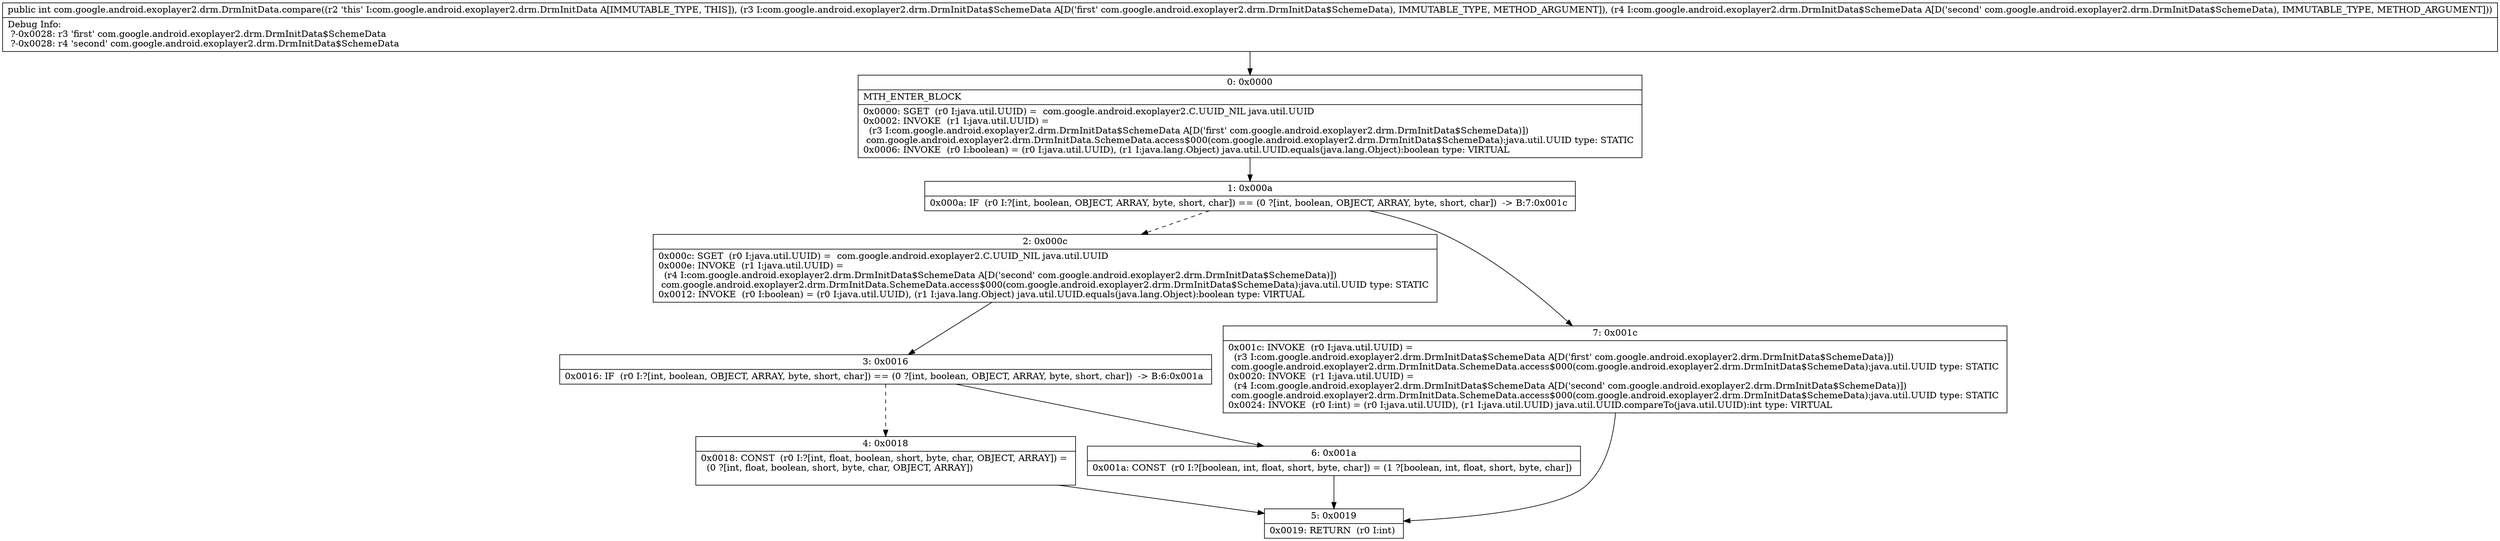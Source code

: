 digraph "CFG forcom.google.android.exoplayer2.drm.DrmInitData.compare(Lcom\/google\/android\/exoplayer2\/drm\/DrmInitData$SchemeData;Lcom\/google\/android\/exoplayer2\/drm\/DrmInitData$SchemeData;)I" {
Node_0 [shape=record,label="{0\:\ 0x0000|MTH_ENTER_BLOCK\l|0x0000: SGET  (r0 I:java.util.UUID) =  com.google.android.exoplayer2.C.UUID_NIL java.util.UUID \l0x0002: INVOKE  (r1 I:java.util.UUID) = \l  (r3 I:com.google.android.exoplayer2.drm.DrmInitData$SchemeData A[D('first' com.google.android.exoplayer2.drm.DrmInitData$SchemeData)])\l com.google.android.exoplayer2.drm.DrmInitData.SchemeData.access$000(com.google.android.exoplayer2.drm.DrmInitData$SchemeData):java.util.UUID type: STATIC \l0x0006: INVOKE  (r0 I:boolean) = (r0 I:java.util.UUID), (r1 I:java.lang.Object) java.util.UUID.equals(java.lang.Object):boolean type: VIRTUAL \l}"];
Node_1 [shape=record,label="{1\:\ 0x000a|0x000a: IF  (r0 I:?[int, boolean, OBJECT, ARRAY, byte, short, char]) == (0 ?[int, boolean, OBJECT, ARRAY, byte, short, char])  \-\> B:7:0x001c \l}"];
Node_2 [shape=record,label="{2\:\ 0x000c|0x000c: SGET  (r0 I:java.util.UUID) =  com.google.android.exoplayer2.C.UUID_NIL java.util.UUID \l0x000e: INVOKE  (r1 I:java.util.UUID) = \l  (r4 I:com.google.android.exoplayer2.drm.DrmInitData$SchemeData A[D('second' com.google.android.exoplayer2.drm.DrmInitData$SchemeData)])\l com.google.android.exoplayer2.drm.DrmInitData.SchemeData.access$000(com.google.android.exoplayer2.drm.DrmInitData$SchemeData):java.util.UUID type: STATIC \l0x0012: INVOKE  (r0 I:boolean) = (r0 I:java.util.UUID), (r1 I:java.lang.Object) java.util.UUID.equals(java.lang.Object):boolean type: VIRTUAL \l}"];
Node_3 [shape=record,label="{3\:\ 0x0016|0x0016: IF  (r0 I:?[int, boolean, OBJECT, ARRAY, byte, short, char]) == (0 ?[int, boolean, OBJECT, ARRAY, byte, short, char])  \-\> B:6:0x001a \l}"];
Node_4 [shape=record,label="{4\:\ 0x0018|0x0018: CONST  (r0 I:?[int, float, boolean, short, byte, char, OBJECT, ARRAY]) = \l  (0 ?[int, float, boolean, short, byte, char, OBJECT, ARRAY])\l \l}"];
Node_5 [shape=record,label="{5\:\ 0x0019|0x0019: RETURN  (r0 I:int) \l}"];
Node_6 [shape=record,label="{6\:\ 0x001a|0x001a: CONST  (r0 I:?[boolean, int, float, short, byte, char]) = (1 ?[boolean, int, float, short, byte, char]) \l}"];
Node_7 [shape=record,label="{7\:\ 0x001c|0x001c: INVOKE  (r0 I:java.util.UUID) = \l  (r3 I:com.google.android.exoplayer2.drm.DrmInitData$SchemeData A[D('first' com.google.android.exoplayer2.drm.DrmInitData$SchemeData)])\l com.google.android.exoplayer2.drm.DrmInitData.SchemeData.access$000(com.google.android.exoplayer2.drm.DrmInitData$SchemeData):java.util.UUID type: STATIC \l0x0020: INVOKE  (r1 I:java.util.UUID) = \l  (r4 I:com.google.android.exoplayer2.drm.DrmInitData$SchemeData A[D('second' com.google.android.exoplayer2.drm.DrmInitData$SchemeData)])\l com.google.android.exoplayer2.drm.DrmInitData.SchemeData.access$000(com.google.android.exoplayer2.drm.DrmInitData$SchemeData):java.util.UUID type: STATIC \l0x0024: INVOKE  (r0 I:int) = (r0 I:java.util.UUID), (r1 I:java.util.UUID) java.util.UUID.compareTo(java.util.UUID):int type: VIRTUAL \l}"];
MethodNode[shape=record,label="{public int com.google.android.exoplayer2.drm.DrmInitData.compare((r2 'this' I:com.google.android.exoplayer2.drm.DrmInitData A[IMMUTABLE_TYPE, THIS]), (r3 I:com.google.android.exoplayer2.drm.DrmInitData$SchemeData A[D('first' com.google.android.exoplayer2.drm.DrmInitData$SchemeData), IMMUTABLE_TYPE, METHOD_ARGUMENT]), (r4 I:com.google.android.exoplayer2.drm.DrmInitData$SchemeData A[D('second' com.google.android.exoplayer2.drm.DrmInitData$SchemeData), IMMUTABLE_TYPE, METHOD_ARGUMENT]))  | Debug Info:\l  ?\-0x0028: r3 'first' com.google.android.exoplayer2.drm.DrmInitData$SchemeData\l  ?\-0x0028: r4 'second' com.google.android.exoplayer2.drm.DrmInitData$SchemeData\l}"];
MethodNode -> Node_0;
Node_0 -> Node_1;
Node_1 -> Node_2[style=dashed];
Node_1 -> Node_7;
Node_2 -> Node_3;
Node_3 -> Node_4[style=dashed];
Node_3 -> Node_6;
Node_4 -> Node_5;
Node_6 -> Node_5;
Node_7 -> Node_5;
}

